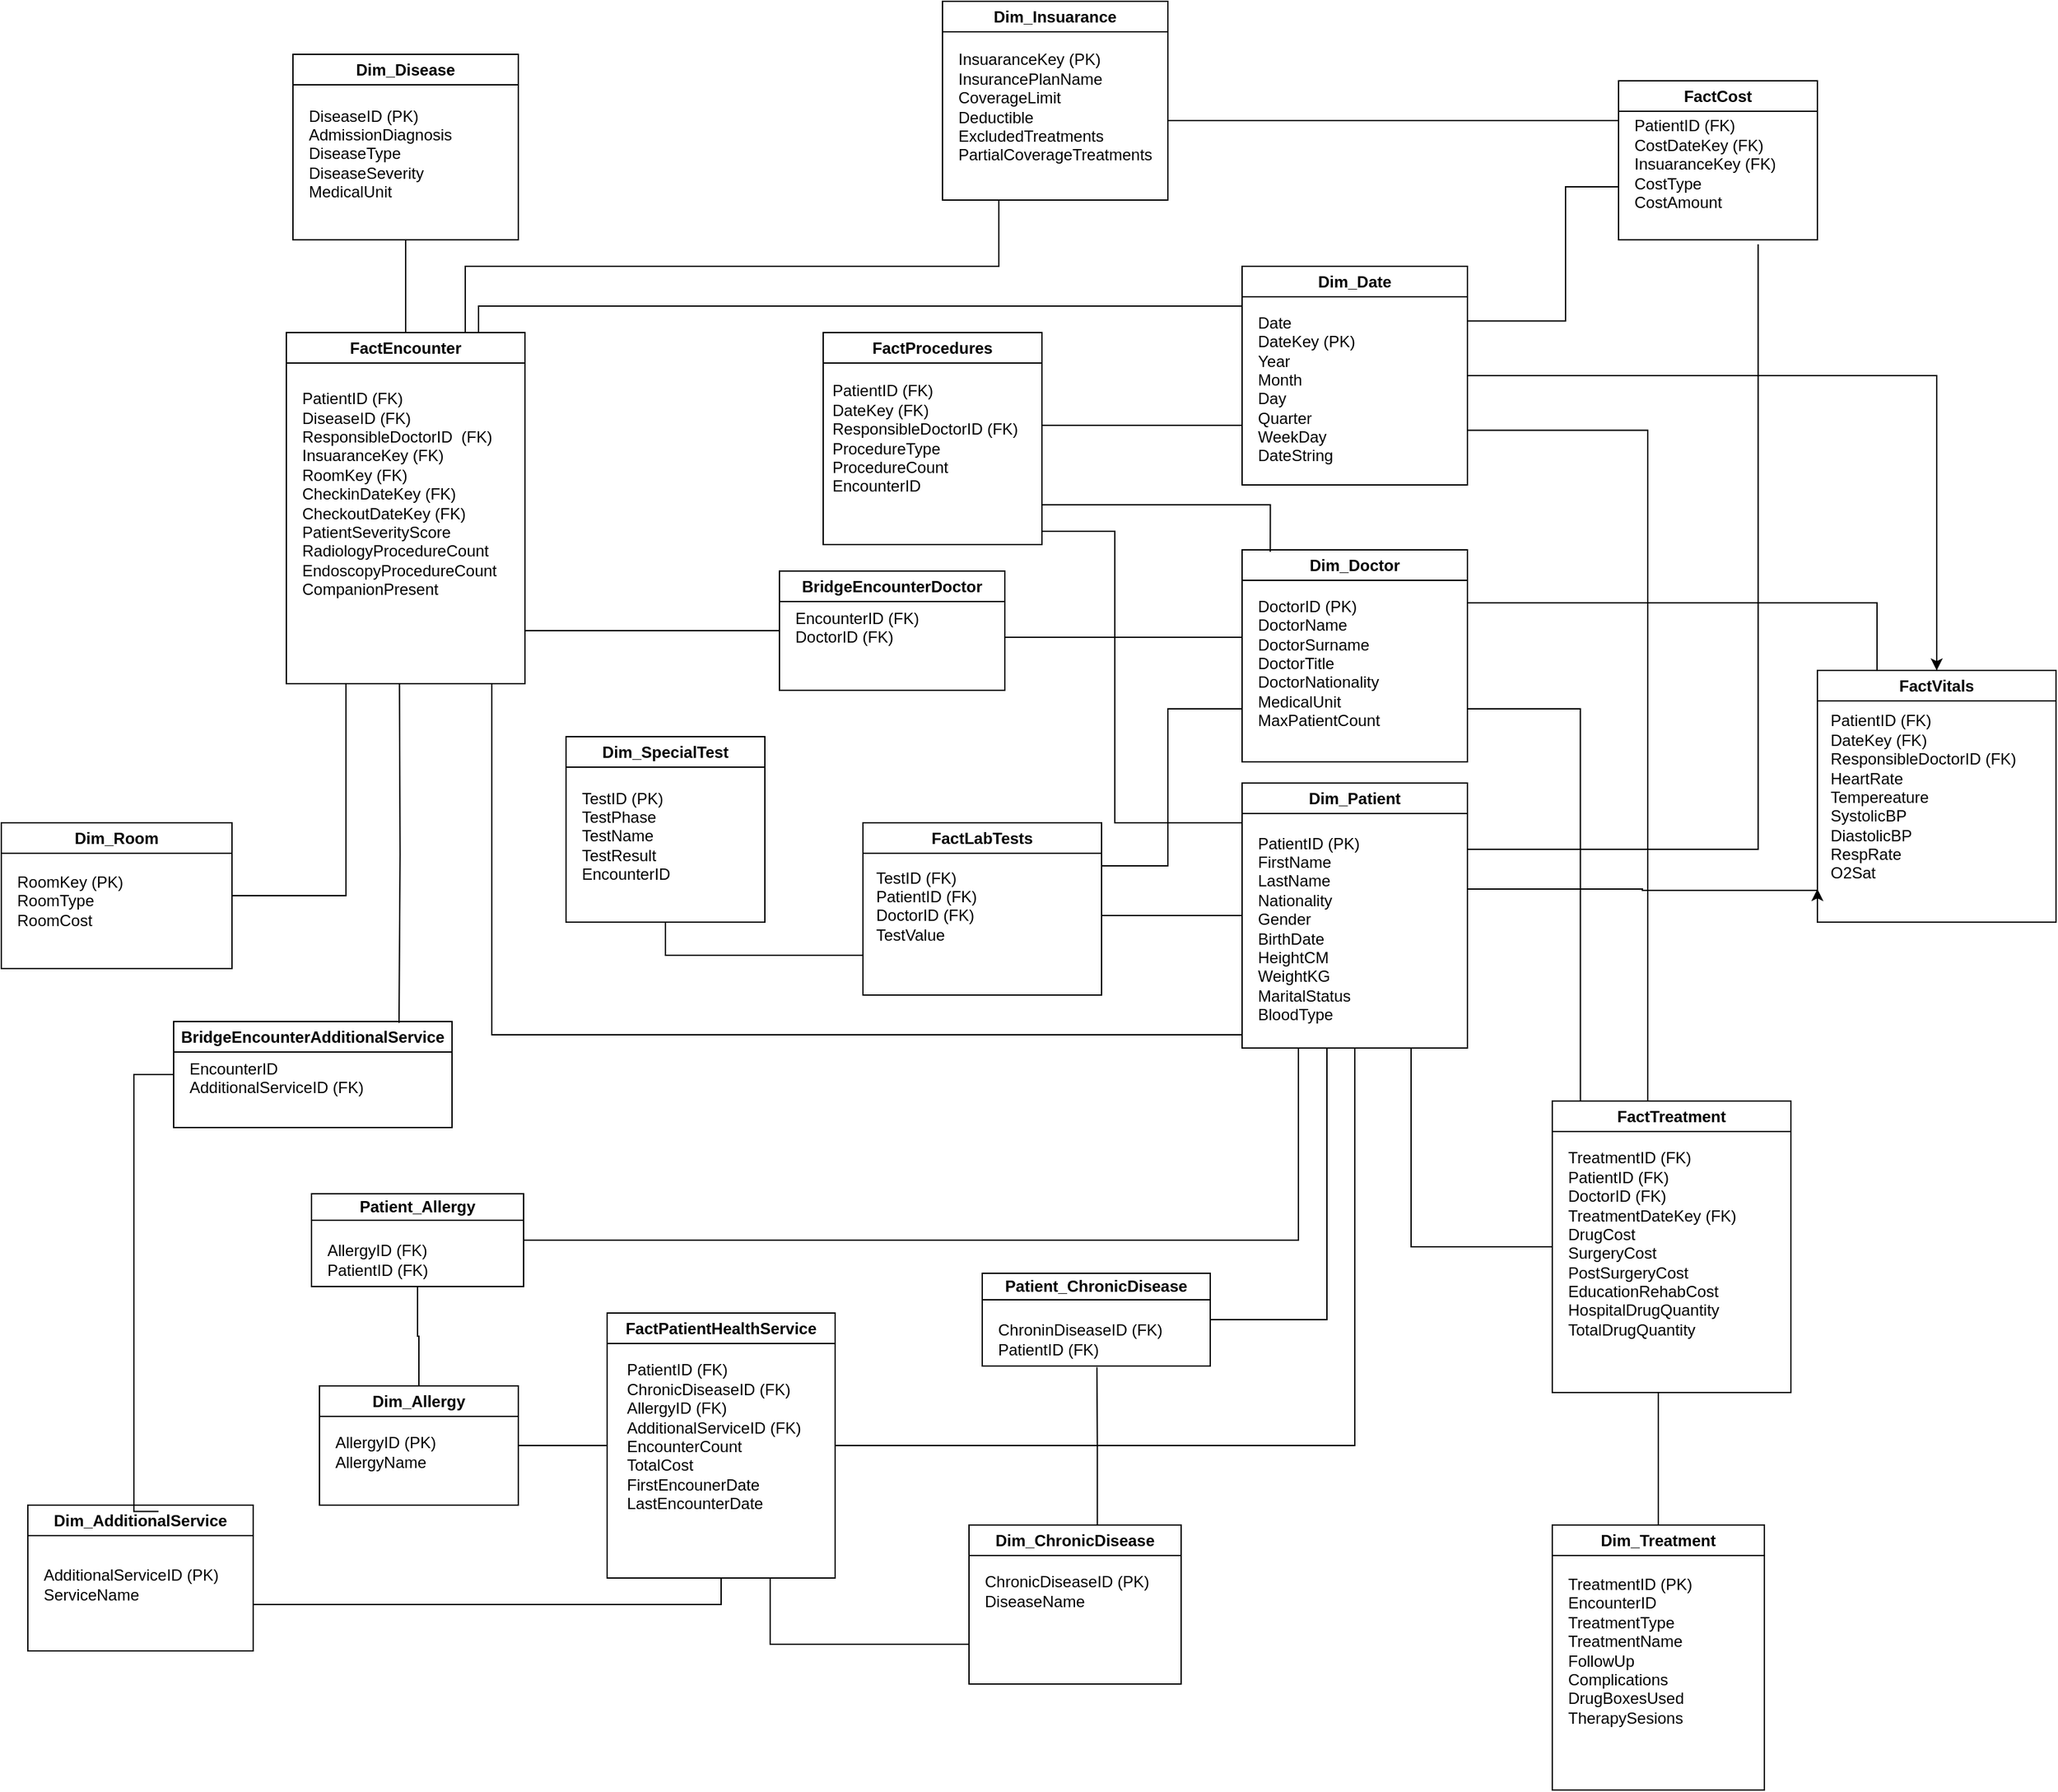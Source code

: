<mxfile version="27.0.9" pages="2">
  <diagram name="Page-1" id="d-Fy5VYI6nAqWu-rRbI4">
    <mxGraphModel dx="3473" dy="3256" grid="1" gridSize="10" guides="1" tooltips="1" connect="1" arrows="1" fold="1" page="1" pageScale="1" pageWidth="1654" pageHeight="1169" background="none" math="0" shadow="0">
      <root>
        <mxCell id="0" />
        <mxCell id="1" parent="0" />
        <mxCell id="nhgS1yVHj3Q0p6-x_jCk-15" style="edgeStyle=orthogonalEdgeStyle;rounded=0;orthogonalLoop=1;jettySize=auto;html=1;entryX=1;entryY=1;entryDx=0;entryDy=0;endArrow=none;startFill=0;" edge="1" parent="1" source="6-X52zB38nzWTQPGJMoO-1" target="6-X52zB38nzWTQPGJMoO-33">
          <mxGeometry relative="1" as="geometry">
            <Array as="points">
              <mxPoint x="410" y="760" />
              <mxPoint x="410" y="495" />
            </Array>
          </mxGeometry>
        </mxCell>
        <mxCell id="nhgS1yVHj3Q0p6-x_jCk-25" style="edgeStyle=orthogonalEdgeStyle;rounded=0;orthogonalLoop=1;jettySize=auto;html=1;exitX=0.75;exitY=1;exitDx=0;exitDy=0;entryX=0;entryY=0.5;entryDx=0;entryDy=0;endArrow=none;startFill=0;" edge="1" parent="1" source="6-X52zB38nzWTQPGJMoO-1" target="6-X52zB38nzWTQPGJMoO-35">
          <mxGeometry relative="1" as="geometry" />
        </mxCell>
        <mxCell id="nhgS1yVHj3Q0p6-x_jCk-47" style="edgeStyle=orthogonalEdgeStyle;rounded=0;orthogonalLoop=1;jettySize=auto;html=1;" edge="1" parent="1" source="6-X52zB38nzWTQPGJMoO-1">
          <mxGeometry relative="1" as="geometry">
            <mxPoint x="1410" y="650" as="targetPoint" />
            <Array as="points">
              <mxPoint x="1278" y="650" />
              <mxPoint x="1410" y="651" />
            </Array>
          </mxGeometry>
        </mxCell>
        <mxCell id="6-X52zB38nzWTQPGJMoO-1" value="Dim_Patient" style="swimlane;whiteSpace=wrap;html=1;" parent="1" vertex="1">
          <mxGeometry x="976" y="570" width="170" height="200" as="geometry" />
        </mxCell>
        <mxCell id="6-X52zB38nzWTQPGJMoO-14" value="PatientID (PK)&lt;div&gt;FirstName&lt;/div&gt;&lt;div&gt;LastName&lt;/div&gt;&lt;div&gt;Nationality&lt;/div&gt;&lt;div&gt;Gender&lt;/div&gt;&lt;div&gt;BirthDate&lt;/div&gt;&lt;div&gt;HeightCM&lt;/div&gt;&lt;div&gt;WeightKG&lt;/div&gt;&lt;div&gt;MaritalStatus&lt;/div&gt;&lt;div&gt;BloodType&lt;/div&gt;" style="text;html=1;align=left;verticalAlign=middle;resizable=0;points=[];autosize=1;strokeColor=none;fillColor=none;" parent="6-X52zB38nzWTQPGJMoO-1" vertex="1">
          <mxGeometry x="10" y="30" width="100" height="160" as="geometry" />
        </mxCell>
        <mxCell id="nhgS1yVHj3Q0p6-x_jCk-50" style="edgeStyle=orthogonalEdgeStyle;rounded=0;orthogonalLoop=1;jettySize=auto;html=1;entryX=0;entryY=0.25;entryDx=0;entryDy=0;strokeColor=default;endArrow=none;startFill=0;" edge="1" parent="1" source="6-X52zB38nzWTQPGJMoO-4" target="IBzEsSjKTtF9AVMrDkSO-4">
          <mxGeometry relative="1" as="geometry">
            <Array as="points">
              <mxPoint x="1000" y="70" />
              <mxPoint x="1000" y="70" />
            </Array>
          </mxGeometry>
        </mxCell>
        <mxCell id="6-X52zB38nzWTQPGJMoO-4" value="Dim_Insuarance" style="swimlane;whiteSpace=wrap;html=1;" parent="1" vertex="1">
          <mxGeometry x="750" y="-20" width="170" height="150" as="geometry" />
        </mxCell>
        <mxCell id="6-X52zB38nzWTQPGJMoO-19" value="InsuaranceKey (PK)&lt;div&gt;InsurancePlanName&lt;/div&gt;&lt;div&gt;CoverageLimit&lt;/div&gt;&lt;div&gt;Deductible&lt;/div&gt;&lt;div&gt;ExcludedTreatments&lt;/div&gt;&lt;div&gt;PartialCoverageTreatments&lt;/div&gt;" style="text;html=1;align=left;verticalAlign=middle;resizable=0;points=[];autosize=1;strokeColor=none;fillColor=none;" parent="6-X52zB38nzWTQPGJMoO-4" vertex="1">
          <mxGeometry x="10" y="30" width="170" height="100" as="geometry" />
        </mxCell>
        <mxCell id="nhgS1yVHj3Q0p6-x_jCk-21" style="edgeStyle=orthogonalEdgeStyle;rounded=0;orthogonalLoop=1;jettySize=auto;html=1;entryX=0.5;entryY=0;entryDx=0;entryDy=0;endArrow=none;startFill=0;" edge="1" parent="1" source="6-X52zB38nzWTQPGJMoO-5" target="6-X52zB38nzWTQPGJMoO-33">
          <mxGeometry relative="1" as="geometry" />
        </mxCell>
        <mxCell id="6-X52zB38nzWTQPGJMoO-5" value="Dim_Disease" style="swimlane;whiteSpace=wrap;html=1;" parent="1" vertex="1">
          <mxGeometry x="260" y="20" width="170" height="140" as="geometry" />
        </mxCell>
        <mxCell id="6-X52zB38nzWTQPGJMoO-17" value="DiseaseID (PK)&lt;div&gt;AdmissionDiagnosis&lt;/div&gt;&lt;div&gt;DiseaseType&lt;/div&gt;&lt;div&gt;DiseaseSeverity&lt;/div&gt;&lt;div&gt;MedicalUnit&lt;/div&gt;" style="text;html=1;align=left;verticalAlign=middle;resizable=0;points=[];autosize=1;strokeColor=none;fillColor=none;" parent="6-X52zB38nzWTQPGJMoO-5" vertex="1">
          <mxGeometry x="10" y="30" width="130" height="90" as="geometry" />
        </mxCell>
        <mxCell id="nhgS1yVHj3Q0p6-x_jCk-10" style="edgeStyle=orthogonalEdgeStyle;rounded=0;orthogonalLoop=1;jettySize=auto;html=1;entryX=0;entryY=0.5;entryDx=0;entryDy=0;endArrow=none;startFill=0;" edge="1" parent="1" source="6-X52zB38nzWTQPGJMoO-8" target="ENQCsiq-w5Glvx722iop-1">
          <mxGeometry relative="1" as="geometry" />
        </mxCell>
        <mxCell id="6-X52zB38nzWTQPGJMoO-8" value="Dim_Allergy" style="swimlane;whiteSpace=wrap;html=1;" parent="1" vertex="1">
          <mxGeometry x="280" y="1025" width="150" height="90" as="geometry" />
        </mxCell>
        <mxCell id="6-X52zB38nzWTQPGJMoO-15" value="AllergyID (PK)&lt;div&gt;AllergyName&lt;/div&gt;" style="text;html=1;align=left;verticalAlign=middle;resizable=0;points=[];autosize=1;strokeColor=none;fillColor=none;" parent="6-X52zB38nzWTQPGJMoO-8" vertex="1">
          <mxGeometry x="10" y="30" width="100" height="40" as="geometry" />
        </mxCell>
        <mxCell id="nhgS1yVHj3Q0p6-x_jCk-37" style="edgeStyle=orthogonalEdgeStyle;rounded=0;orthogonalLoop=1;jettySize=auto;html=1;entryX=0;entryY=0.5;entryDx=0;entryDy=0;endArrow=none;startFill=0;" edge="1" parent="1" source="6-X52zB38nzWTQPGJMoO-9" target="6-X52zB38nzWTQPGJMoO-38">
          <mxGeometry relative="1" as="geometry">
            <Array as="points">
              <mxPoint x="541" y="700" />
              <mxPoint x="690" y="700" />
            </Array>
          </mxGeometry>
        </mxCell>
        <mxCell id="6-X52zB38nzWTQPGJMoO-9" value="Dim_SpecialTest" style="swimlane;whiteSpace=wrap;html=1;" parent="1" vertex="1">
          <mxGeometry x="466" y="535" width="150" height="140" as="geometry" />
        </mxCell>
        <mxCell id="6-X52zB38nzWTQPGJMoO-23" value="&lt;span style=&quot;background-color: transparent; color: light-dark(rgb(0, 0, 0), rgb(255, 255, 255));&quot;&gt;TestID (PK)&lt;/span&gt;&lt;div&gt;TestPhase&lt;/div&gt;&lt;div&gt;TestName&lt;/div&gt;&lt;div&gt;TestResult&lt;/div&gt;&lt;div&gt;EncounterID&lt;/div&gt;" style="text;html=1;align=left;verticalAlign=middle;resizable=0;points=[];autosize=1;strokeColor=none;fillColor=none;" parent="6-X52zB38nzWTQPGJMoO-9" vertex="1">
          <mxGeometry x="10" y="30" width="90" height="90" as="geometry" />
        </mxCell>
        <mxCell id="nhgS1yVHj3Q0p6-x_jCk-29" style="edgeStyle=orthogonalEdgeStyle;rounded=0;orthogonalLoop=1;jettySize=auto;html=1;endArrow=none;startFill=0;" edge="1" parent="1" source="6-X52zB38nzWTQPGJMoO-10">
          <mxGeometry relative="1" as="geometry">
            <mxPoint x="1290" y="1030" as="targetPoint" />
          </mxGeometry>
        </mxCell>
        <mxCell id="6-X52zB38nzWTQPGJMoO-10" value="Dim_Treatment" style="swimlane;whiteSpace=wrap;html=1;" parent="1" vertex="1">
          <mxGeometry x="1210" y="1130" width="160" height="200" as="geometry" />
        </mxCell>
        <mxCell id="6-X52zB38nzWTQPGJMoO-21" value="TreatmentID (PK)&lt;div&gt;EncounterID&lt;/div&gt;&lt;div&gt;TreatmentType&lt;/div&gt;&lt;div&gt;TreatmentName&lt;/div&gt;&lt;div&gt;FollowUp&lt;/div&gt;&lt;div&gt;Complications&lt;/div&gt;&lt;div&gt;DrugBoxesUsed&lt;/div&gt;&lt;div&gt;TherapySesions&lt;/div&gt;" style="text;html=1;align=left;verticalAlign=middle;resizable=0;points=[];autosize=1;strokeColor=none;fillColor=none;" parent="6-X52zB38nzWTQPGJMoO-10" vertex="1">
          <mxGeometry x="10" y="30" width="120" height="130" as="geometry" />
        </mxCell>
        <mxCell id="nhgS1yVHj3Q0p6-x_jCk-44" style="edgeStyle=orthogonalEdgeStyle;rounded=0;orthogonalLoop=1;jettySize=auto;html=1;exitX=1;exitY=0.25;exitDx=0;exitDy=0;endArrow=none;startFill=0;" edge="1" parent="1" source="6-X52zB38nzWTQPGJMoO-24">
          <mxGeometry relative="1" as="geometry">
            <mxPoint x="1260" y="120" as="targetPoint" />
            <Array as="points">
              <mxPoint x="1220" y="221" />
              <mxPoint x="1220" y="120" />
            </Array>
          </mxGeometry>
        </mxCell>
        <mxCell id="nhgS1yVHj3Q0p6-x_jCk-49" style="edgeStyle=orthogonalEdgeStyle;rounded=0;orthogonalLoop=1;jettySize=auto;html=1;entryX=0.5;entryY=0;entryDx=0;entryDy=0;" edge="1" parent="1" source="6-X52zB38nzWTQPGJMoO-24" target="IBzEsSjKTtF9AVMrDkSO-2">
          <mxGeometry relative="1" as="geometry" />
        </mxCell>
        <mxCell id="6-X52zB38nzWTQPGJMoO-24" value="Dim_Date" style="swimlane;whiteSpace=wrap;html=1;" parent="1" vertex="1">
          <mxGeometry x="976" y="180" width="170" height="165" as="geometry" />
        </mxCell>
        <mxCell id="6-X52zB38nzWTQPGJMoO-25" value="Date&lt;div&gt;DateKey (PK)&lt;/div&gt;&lt;div&gt;Year&lt;/div&gt;&lt;div&gt;Month&lt;/div&gt;&lt;div&gt;Day&lt;/div&gt;&lt;div&gt;Quarter&lt;/div&gt;&lt;div&gt;WeekDay&lt;/div&gt;&lt;div&gt;DateString&lt;/div&gt;&lt;div&gt;&lt;br&gt;&lt;/div&gt;" style="text;html=1;align=left;verticalAlign=middle;resizable=0;points=[];autosize=1;strokeColor=none;fillColor=none;" parent="6-X52zB38nzWTQPGJMoO-24" vertex="1">
          <mxGeometry x="10" y="30" width="100" height="140" as="geometry" />
        </mxCell>
        <mxCell id="nhgS1yVHj3Q0p6-x_jCk-28" style="edgeStyle=orthogonalEdgeStyle;rounded=0;orthogonalLoop=1;jettySize=auto;html=1;entryX=0;entryY=0.5;entryDx=0;entryDy=0;endArrow=none;startFill=0;" edge="1" parent="1" source="6-X52zB38nzWTQPGJMoO-33" target="6-X52zB38nzWTQPGJMoO-24">
          <mxGeometry relative="1" as="geometry">
            <Array as="points">
              <mxPoint x="400" y="210" />
              <mxPoint x="976" y="210" />
            </Array>
          </mxGeometry>
        </mxCell>
        <mxCell id="nhgS1yVHj3Q0p6-x_jCk-45" style="edgeStyle=orthogonalEdgeStyle;rounded=0;orthogonalLoop=1;jettySize=auto;html=1;exitX=0.75;exitY=0;exitDx=0;exitDy=0;entryX=0.25;entryY=1;entryDx=0;entryDy=0;endArrow=none;startFill=0;" edge="1" parent="1" source="6-X52zB38nzWTQPGJMoO-33" target="6-X52zB38nzWTQPGJMoO-4">
          <mxGeometry relative="1" as="geometry" />
        </mxCell>
        <mxCell id="6-X52zB38nzWTQPGJMoO-33" value="FactEncounter" style="swimlane;whiteSpace=wrap;html=1;" parent="1" vertex="1">
          <mxGeometry x="255" y="230" width="180" height="265" as="geometry" />
        </mxCell>
        <mxCell id="6-X52zB38nzWTQPGJMoO-34" value="PatientID (FK)&lt;div&gt;DiseaseID (FK)&lt;/div&gt;&lt;div&gt;ResponsibleDoctorID&amp;nbsp; (FK)&lt;/div&gt;&lt;div&gt;InsuaranceKey (FK)&lt;/div&gt;&lt;div&gt;RoomKey (FK)&lt;/div&gt;&lt;div&gt;CheckinDateKey (FK)&lt;/div&gt;&lt;div&gt;CheckoutDateKey (FK)&lt;/div&gt;&lt;div&gt;PatientSeverityScore&lt;/div&gt;&lt;div&gt;RadiologyProcedureCount&lt;/div&gt;&lt;div&gt;EndoscopyProcedureCount&lt;/div&gt;&lt;div&gt;CompanionPresent&lt;/div&gt;&lt;div&gt;&lt;br&gt;&lt;/div&gt;" style="text;html=1;align=left;verticalAlign=middle;resizable=0;points=[];autosize=1;strokeColor=none;fillColor=none;" parent="6-X52zB38nzWTQPGJMoO-33" vertex="1">
          <mxGeometry x="10" y="34" width="170" height="190" as="geometry" />
        </mxCell>
        <mxCell id="6-X52zB38nzWTQPGJMoO-35" value="FactTreatment" style="swimlane;whiteSpace=wrap;html=1;" parent="1" vertex="1">
          <mxGeometry x="1210" y="810" width="180" height="220" as="geometry" />
        </mxCell>
        <mxCell id="6-X52zB38nzWTQPGJMoO-37" value="TreatmentID (FK&lt;span style=&quot;background-color: transparent; color: light-dark(rgb(0, 0, 0), rgb(255, 255, 255));&quot;&gt;)&lt;/span&gt;&lt;div&gt;&lt;span style=&quot;background-color: transparent; color: light-dark(rgb(0, 0, 0), rgb(255, 255, 255));&quot;&gt;PatientID (FK)&lt;/span&gt;&lt;/div&gt;&lt;div&gt;&lt;span style=&quot;background-color: transparent; color: light-dark(rgb(0, 0, 0), rgb(255, 255, 255));&quot;&gt;DoctorID (FK)&lt;/span&gt;&lt;/div&gt;&lt;div&gt;&lt;span style=&quot;background-color: transparent; color: light-dark(rgb(0, 0, 0), rgb(255, 255, 255));&quot;&gt;TreatmentDateKey (FK)&lt;/span&gt;&lt;/div&gt;&lt;div&gt;&lt;span style=&quot;background-color: transparent; color: light-dark(rgb(0, 0, 0), rgb(255, 255, 255));&quot;&gt;DrugCost&lt;/span&gt;&lt;/div&gt;&lt;div&gt;&lt;span style=&quot;background-color: transparent; color: light-dark(rgb(0, 0, 0), rgb(255, 255, 255));&quot;&gt;SurgeryCost&lt;/span&gt;&lt;/div&gt;&lt;div&gt;&lt;span style=&quot;background-color: transparent; color: light-dark(rgb(0, 0, 0), rgb(255, 255, 255));&quot;&gt;PostSurgeryCost&lt;/span&gt;&lt;/div&gt;&lt;div&gt;&lt;span style=&quot;background-color: transparent; color: light-dark(rgb(0, 0, 0), rgb(255, 255, 255));&quot;&gt;EducationRehabCost&lt;/span&gt;&lt;/div&gt;&lt;div&gt;&lt;span style=&quot;background-color: transparent; color: light-dark(rgb(0, 0, 0), rgb(255, 255, 255));&quot;&gt;HospitalDrugQuantity&lt;/span&gt;&lt;/div&gt;&lt;div&gt;&lt;span style=&quot;background-color: transparent; color: light-dark(rgb(0, 0, 0), rgb(255, 255, 255));&quot;&gt;TotalDrugQuantity&lt;/span&gt;&lt;/div&gt;&lt;div&gt;&lt;br&gt;&lt;/div&gt;" style="text;html=1;align=left;verticalAlign=middle;resizable=0;points=[];autosize=1;strokeColor=none;fillColor=none;" parent="6-X52zB38nzWTQPGJMoO-35" vertex="1">
          <mxGeometry x="10" y="30" width="150" height="170" as="geometry" />
        </mxCell>
        <mxCell id="nhgS1yVHj3Q0p6-x_jCk-35" style="edgeStyle=orthogonalEdgeStyle;rounded=0;orthogonalLoop=1;jettySize=auto;html=1;exitX=1;exitY=0.25;exitDx=0;exitDy=0;entryX=0;entryY=0.75;entryDx=0;entryDy=0;endArrow=none;startFill=0;" edge="1" parent="1" source="6-X52zB38nzWTQPGJMoO-38" target="tUBDpHrwe1TdRlJ28yZM-16">
          <mxGeometry relative="1" as="geometry">
            <Array as="points">
              <mxPoint x="920" y="633" />
              <mxPoint x="920" y="514" />
            </Array>
          </mxGeometry>
        </mxCell>
        <mxCell id="nhgS1yVHj3Q0p6-x_jCk-36" style="edgeStyle=orthogonalEdgeStyle;rounded=0;orthogonalLoop=1;jettySize=auto;html=1;entryX=0;entryY=0.5;entryDx=0;entryDy=0;endArrow=none;startFill=0;" edge="1" parent="1" source="6-X52zB38nzWTQPGJMoO-38" target="6-X52zB38nzWTQPGJMoO-1">
          <mxGeometry relative="1" as="geometry">
            <mxPoint x="970" y="605" as="targetPoint" />
            <Array as="points">
              <mxPoint x="900" y="670" />
              <mxPoint x="900" y="670" />
            </Array>
          </mxGeometry>
        </mxCell>
        <mxCell id="6-X52zB38nzWTQPGJMoO-38" value="FactLabTests" style="swimlane;whiteSpace=wrap;html=1;" parent="1" vertex="1">
          <mxGeometry x="690" y="600" width="180" height="130" as="geometry" />
        </mxCell>
        <mxCell id="IBzEsSjKTtF9AVMrDkSO-1" value="TestID (FK)&lt;div&gt;PatientID (FK)&lt;/div&gt;&lt;div&gt;DoctorID (FK)&lt;/div&gt;&lt;div&gt;TestValue&amp;nbsp;&lt;/div&gt;&lt;div&gt;&lt;br&gt;&lt;/div&gt;" style="text;html=1;align=left;verticalAlign=middle;resizable=0;points=[];autosize=1;strokeColor=none;fillColor=none;" parent="6-X52zB38nzWTQPGJMoO-38" vertex="1">
          <mxGeometry x="8" y="25" width="100" height="90" as="geometry" />
        </mxCell>
        <mxCell id="IBzEsSjKTtF9AVMrDkSO-2" value="FactVitals" style="swimlane;whiteSpace=wrap;html=1;" parent="1" vertex="1">
          <mxGeometry x="1410" y="485" width="180" height="190" as="geometry" />
        </mxCell>
        <mxCell id="IBzEsSjKTtF9AVMrDkSO-3" value="PatientID (FK)&lt;div&gt;DateKey (FK)&lt;/div&gt;&lt;div&gt;ResponsibleDoctorID (FK)&lt;/div&gt;&lt;div&gt;HeartRate&lt;/div&gt;&lt;div&gt;Tempereature&lt;/div&gt;&lt;div&gt;SystolicBP&lt;/div&gt;&lt;div&gt;DiastolicBP&lt;/div&gt;&lt;div&gt;RespRate&lt;/div&gt;&lt;div&gt;O2Sat&lt;/div&gt;&lt;div&gt;&lt;br&gt;&lt;/div&gt;&lt;div&gt;&lt;br&gt;&lt;/div&gt;" style="text;html=1;align=left;verticalAlign=middle;resizable=0;points=[];autosize=1;strokeColor=none;fillColor=none;" parent="IBzEsSjKTtF9AVMrDkSO-2" vertex="1">
          <mxGeometry x="8" y="25" width="160" height="170" as="geometry" />
        </mxCell>
        <mxCell id="IBzEsSjKTtF9AVMrDkSO-4" value="FactCost" style="swimlane;whiteSpace=wrap;html=1;" parent="1" vertex="1">
          <mxGeometry x="1260" y="40" width="150" height="120" as="geometry">
            <mxRectangle x="400" y="300" width="90" height="30" as="alternateBounds" />
          </mxGeometry>
        </mxCell>
        <mxCell id="IBzEsSjKTtF9AVMrDkSO-5" value="PatientID (FK)&lt;div&gt;CostDateKey (FK)&lt;/div&gt;&lt;div&gt;InsuaranceKey (FK)&lt;/div&gt;&lt;div&gt;CostType&lt;/div&gt;&lt;div&gt;CostAmount&lt;/div&gt;&lt;div&gt;&lt;br&gt;&lt;/div&gt;" style="text;html=1;align=left;verticalAlign=middle;resizable=0;points=[];autosize=1;strokeColor=none;fillColor=none;" parent="IBzEsSjKTtF9AVMrDkSO-4" vertex="1">
          <mxGeometry x="10" y="20" width="130" height="100" as="geometry" />
        </mxCell>
        <mxCell id="nhgS1yVHj3Q0p6-x_jCk-42" style="edgeStyle=orthogonalEdgeStyle;rounded=0;orthogonalLoop=1;jettySize=auto;html=1;entryX=0;entryY=0.25;entryDx=0;entryDy=0;endArrow=none;startFill=0;" edge="1" parent="1" source="IBzEsSjKTtF9AVMrDkSO-6" target="6-X52zB38nzWTQPGJMoO-1">
          <mxGeometry relative="1" as="geometry">
            <Array as="points">
              <mxPoint x="880" y="380" />
              <mxPoint x="880" y="600" />
              <mxPoint x="976" y="600" />
            </Array>
          </mxGeometry>
        </mxCell>
        <mxCell id="IBzEsSjKTtF9AVMrDkSO-6" value="FactProcedures" style="swimlane;whiteSpace=wrap;html=1;" parent="1" vertex="1">
          <mxGeometry x="660" y="230" width="165" height="160" as="geometry" />
        </mxCell>
        <mxCell id="IBzEsSjKTtF9AVMrDkSO-7" value="PatientID (FK)&lt;div&gt;DateKey (FK)&lt;/div&gt;&lt;div&gt;ResponsibleDoctorID (FK)&lt;br&gt;&lt;div&gt;ProcedureType&lt;/div&gt;&lt;div&gt;ProcedureCount&lt;/div&gt;&lt;div&gt;EncounterID&amp;nbsp;&lt;/div&gt;&lt;/div&gt;" style="text;html=1;align=left;verticalAlign=middle;resizable=0;points=[];autosize=1;strokeColor=none;fillColor=none;" parent="IBzEsSjKTtF9AVMrDkSO-6" vertex="1">
          <mxGeometry x="5" y="30" width="160" height="100" as="geometry" />
        </mxCell>
        <mxCell id="nhgS1yVHj3Q0p6-x_jCk-6" style="edgeStyle=orthogonalEdgeStyle;rounded=0;orthogonalLoop=1;jettySize=auto;html=1;entryX=0.5;entryY=1;entryDx=0;entryDy=0;endArrow=none;startFill=0;" edge="1" parent="1" source="ENQCsiq-w5Glvx722iop-1" target="6-X52zB38nzWTQPGJMoO-1">
          <mxGeometry relative="1" as="geometry">
            <mxPoint x="584" y="750" as="targetPoint" />
          </mxGeometry>
        </mxCell>
        <mxCell id="nhgS1yVHj3Q0p6-x_jCk-53" style="edgeStyle=orthogonalEdgeStyle;rounded=0;orthogonalLoop=1;jettySize=auto;html=1;entryX=0;entryY=0.5;entryDx=0;entryDy=0;endArrow=none;startFill=0;" edge="1" parent="1" source="ENQCsiq-w5Glvx722iop-1" target="6-X52zB38nzWTQPGJMoO-7">
          <mxGeometry relative="1" as="geometry">
            <Array as="points">
              <mxPoint x="620" y="1220" />
              <mxPoint x="770" y="1220" />
            </Array>
          </mxGeometry>
        </mxCell>
        <mxCell id="ENQCsiq-w5Glvx722iop-1" value="FactPatientHealthService" style="swimlane;whiteSpace=wrap;html=1;" parent="1" vertex="1">
          <mxGeometry x="497" y="970" width="172" height="200" as="geometry" />
        </mxCell>
        <mxCell id="ENQCsiq-w5Glvx722iop-3" value="PatientID (FK)&lt;div&gt;ChronicDiseaseID (FK)&lt;/div&gt;&lt;div&gt;AllergyID (FK)&lt;/div&gt;&lt;div&gt;AdditionalServiceID (FK)&lt;/div&gt;&lt;div&gt;EncounterCount&lt;/div&gt;&lt;div&gt;TotalCost&lt;/div&gt;&lt;div&gt;FirstEncounerDate&lt;/div&gt;&lt;div&gt;LastEncounterDate&lt;/div&gt;&lt;div&gt;&lt;br&gt;&lt;/div&gt;&lt;div&gt;&lt;br&gt;&lt;/div&gt;&lt;div&gt;&lt;br&gt;&lt;/div&gt;" style="text;html=1;align=left;verticalAlign=middle;resizable=0;points=[];autosize=1;strokeColor=none;fillColor=none;" parent="ENQCsiq-w5Glvx722iop-1" vertex="1">
          <mxGeometry x="13" y="30" width="150" height="170" as="geometry" />
        </mxCell>
        <mxCell id="6-X52zB38nzWTQPGJMoO-7" value="Dim_ChronicDisease" style="swimlane;whiteSpace=wrap;html=1;" parent="1" vertex="1">
          <mxGeometry x="770" y="1130" width="160" height="120" as="geometry" />
        </mxCell>
        <mxCell id="6-X52zB38nzWTQPGJMoO-18" value="ChronicDiseaseID (PK)&lt;div&gt;DiseaseName&lt;/div&gt;" style="text;html=1;align=left;verticalAlign=middle;resizable=0;points=[];autosize=1;strokeColor=none;fillColor=none;" parent="6-X52zB38nzWTQPGJMoO-7" vertex="1">
          <mxGeometry x="10" y="30" width="150" height="40" as="geometry" />
        </mxCell>
        <mxCell id="nhgS1yVHj3Q0p6-x_jCk-20" style="edgeStyle=orthogonalEdgeStyle;rounded=0;orthogonalLoop=1;jettySize=auto;html=1;entryX=0.5;entryY=1;entryDx=0;entryDy=0;endArrow=none;startFill=0;" edge="1" parent="1" source="6-X52zB38nzWTQPGJMoO-11" target="ENQCsiq-w5Glvx722iop-1">
          <mxGeometry relative="1" as="geometry">
            <Array as="points">
              <mxPoint x="135" y="1190" />
              <mxPoint x="583" y="1190" />
            </Array>
          </mxGeometry>
        </mxCell>
        <mxCell id="6-X52zB38nzWTQPGJMoO-11" value="Dim_AdditionalService" style="swimlane;whiteSpace=wrap;html=1;" parent="1" vertex="1">
          <mxGeometry x="60" y="1115" width="170" height="110" as="geometry" />
        </mxCell>
        <mxCell id="6-X52zB38nzWTQPGJMoO-22" value="AdditionalServiceID (PK)&lt;div&gt;ServiceName&lt;/div&gt;" style="text;html=1;align=left;verticalAlign=middle;resizable=0;points=[];autosize=1;strokeColor=none;fillColor=none;" parent="6-X52zB38nzWTQPGJMoO-11" vertex="1">
          <mxGeometry x="10" y="40" width="160" height="40" as="geometry" />
        </mxCell>
        <mxCell id="HkVuZJ6Vm8G4gDLLHwP6-7" value="BridgeEncounterAdditionalService" style="swimlane;whiteSpace=wrap;html=1;" parent="1" vertex="1">
          <mxGeometry x="170" y="750" width="210" height="80" as="geometry" />
        </mxCell>
        <mxCell id="HkVuZJ6Vm8G4gDLLHwP6-8" value="EncounterID&lt;div&gt;AdditionalServiceID (FK)&lt;br&gt;&lt;div&gt;&lt;br&gt;&lt;/div&gt;&lt;/div&gt;" style="text;html=1;align=left;verticalAlign=middle;resizable=0;points=[];autosize=1;strokeColor=none;fillColor=none;" parent="HkVuZJ6Vm8G4gDLLHwP6-7" vertex="1">
          <mxGeometry x="10" y="20" width="150" height="60" as="geometry" />
        </mxCell>
        <mxCell id="tUBDpHrwe1TdRlJ28yZM-42" style="edgeStyle=orthogonalEdgeStyle;rounded=0;orthogonalLoop=1;jettySize=auto;html=1;endArrow=none;startFill=0;" parent="1" source="HkVuZJ6Vm8G4gDLLHwP6-3" edge="1">
          <mxGeometry relative="1" as="geometry">
            <mxPoint x="1020" y="770" as="targetPoint" />
            <Array as="points">
              <mxPoint x="1040" y="975" />
              <mxPoint x="1040" y="770" />
            </Array>
          </mxGeometry>
        </mxCell>
        <mxCell id="HkVuZJ6Vm8G4gDLLHwP6-3" value="Patient_ChronicDisease" style="swimlane;whiteSpace=wrap;html=1;startSize=20;" parent="1" vertex="1">
          <mxGeometry x="780" y="940" width="172" height="70" as="geometry" />
        </mxCell>
        <mxCell id="HkVuZJ6Vm8G4gDLLHwP6-4" value="ChroninDiseaseID (FK)&lt;div&gt;PatientID (FK)&lt;/div&gt;" style="text;html=1;align=left;verticalAlign=middle;resizable=0;points=[];autosize=1;strokeColor=none;fillColor=none;" parent="HkVuZJ6Vm8G4gDLLHwP6-3" vertex="1">
          <mxGeometry x="10" y="30" width="150" height="40" as="geometry" />
        </mxCell>
        <mxCell id="nhgS1yVHj3Q0p6-x_jCk-23" style="edgeStyle=orthogonalEdgeStyle;rounded=0;orthogonalLoop=1;jettySize=auto;html=1;entryX=0;entryY=0.25;entryDx=0;entryDy=0;endArrow=none;startFill=0;" edge="1" parent="1" source="HkVuZJ6Vm8G4gDLLHwP6-1" target="tUBDpHrwe1TdRlJ28yZM-16">
          <mxGeometry relative="1" as="geometry">
            <Array as="points">
              <mxPoint x="976" y="460" />
            </Array>
          </mxGeometry>
        </mxCell>
        <mxCell id="HkVuZJ6Vm8G4gDLLHwP6-1" value="BridgeEncounterDoctor" style="swimlane;whiteSpace=wrap;html=1;" parent="1" vertex="1">
          <mxGeometry x="627" y="410" width="170" height="90" as="geometry" />
        </mxCell>
        <mxCell id="HkVuZJ6Vm8G4gDLLHwP6-2" value="&lt;div&gt;EncounterID (FK)&lt;/div&gt;D&lt;span style=&quot;background-color: transparent; color: light-dark(rgb(0, 0, 0), rgb(255, 255, 255));&quot;&gt;octorID (FK)&lt;/span&gt;&lt;div&gt;&lt;div&gt;&lt;br&gt;&lt;/div&gt;&lt;/div&gt;" style="text;html=1;align=left;verticalAlign=middle;resizable=0;points=[];autosize=1;strokeColor=none;fillColor=none;" parent="HkVuZJ6Vm8G4gDLLHwP6-1" vertex="1">
          <mxGeometry x="10" y="20" width="120" height="60" as="geometry" />
        </mxCell>
        <mxCell id="nhgS1yVHj3Q0p6-x_jCk-48" style="edgeStyle=orthogonalEdgeStyle;rounded=0;orthogonalLoop=1;jettySize=auto;html=1;exitX=1;exitY=0.25;exitDx=0;exitDy=0;entryX=0.25;entryY=0;entryDx=0;entryDy=0;endArrow=none;startFill=0;" edge="1" parent="1" source="tUBDpHrwe1TdRlJ28yZM-16" target="IBzEsSjKTtF9AVMrDkSO-2">
          <mxGeometry relative="1" as="geometry" />
        </mxCell>
        <mxCell id="tUBDpHrwe1TdRlJ28yZM-16" value="Dim_Doctor" style="swimlane;whiteSpace=wrap;html=1;" parent="1" vertex="1">
          <mxGeometry x="976" y="394" width="170" height="160" as="geometry" />
        </mxCell>
        <mxCell id="tUBDpHrwe1TdRlJ28yZM-17" value="DoctorID (PK)&lt;div&gt;DoctorName&lt;/div&gt;&lt;div&gt;DoctorSurname&lt;/div&gt;&lt;div&gt;DoctorTitle&lt;/div&gt;&lt;div&gt;DoctorNationality&lt;/div&gt;&lt;div&gt;MedicalUnit&lt;/div&gt;&lt;div&gt;MaxPatientCount&lt;br&gt;&lt;div&gt;&lt;br&gt;&lt;div&gt;&lt;br&gt;&lt;/div&gt;&lt;/div&gt;&lt;/div&gt;" style="text;html=1;align=left;verticalAlign=middle;resizable=0;points=[];autosize=1;strokeColor=none;fillColor=none;" parent="tUBDpHrwe1TdRlJ28yZM-16" vertex="1">
          <mxGeometry x="10" y="30" width="120" height="140" as="geometry" />
        </mxCell>
        <mxCell id="nhgS1yVHj3Q0p6-x_jCk-8" style="edgeStyle=orthogonalEdgeStyle;rounded=0;orthogonalLoop=1;jettySize=auto;html=1;entryX=0.25;entryY=1;entryDx=0;entryDy=0;endArrow=none;startFill=0;" edge="1" parent="1" source="tUBDpHrwe1TdRlJ28yZM-25" target="6-X52zB38nzWTQPGJMoO-1">
          <mxGeometry relative="1" as="geometry">
            <Array as="points">
              <mxPoint x="1018" y="915" />
            </Array>
          </mxGeometry>
        </mxCell>
        <mxCell id="nhgS1yVHj3Q0p6-x_jCk-9" style="edgeStyle=orthogonalEdgeStyle;rounded=0;orthogonalLoop=1;jettySize=auto;html=1;entryX=0.5;entryY=0;entryDx=0;entryDy=0;endArrow=none;startFill=0;" edge="1" parent="1" source="tUBDpHrwe1TdRlJ28yZM-25" target="6-X52zB38nzWTQPGJMoO-8">
          <mxGeometry relative="1" as="geometry" />
        </mxCell>
        <mxCell id="tUBDpHrwe1TdRlJ28yZM-25" value="Patient_Allergy" style="swimlane;whiteSpace=wrap;html=1;startSize=20;" parent="1" vertex="1">
          <mxGeometry x="274" y="880" width="160" height="70" as="geometry" />
        </mxCell>
        <mxCell id="tUBDpHrwe1TdRlJ28yZM-26" value="AllergyID (FK)&lt;div&gt;PatientID (FK)&lt;/div&gt;" style="text;html=1;align=left;verticalAlign=middle;resizable=0;points=[];autosize=1;strokeColor=none;fillColor=none;" parent="tUBDpHrwe1TdRlJ28yZM-25" vertex="1">
          <mxGeometry x="10" y="30" width="100" height="40" as="geometry" />
        </mxCell>
        <mxCell id="tUBDpHrwe1TdRlJ28yZM-43" style="edgeStyle=orthogonalEdgeStyle;rounded=0;orthogonalLoop=1;jettySize=auto;html=1;entryX=0.51;entryY=1.022;entryDx=0;entryDy=0;entryPerimeter=0;exitX=0.605;exitY=0.003;exitDx=0;exitDy=0;exitPerimeter=0;endArrow=none;startFill=0;" parent="1" source="6-X52zB38nzWTQPGJMoO-7" target="HkVuZJ6Vm8G4gDLLHwP6-4" edge="1">
          <mxGeometry relative="1" as="geometry">
            <Array as="points" />
          </mxGeometry>
        </mxCell>
        <mxCell id="nhgS1yVHj3Q0p6-x_jCk-17" style="edgeStyle=orthogonalEdgeStyle;rounded=0;orthogonalLoop=1;jettySize=auto;html=1;exitX=0.75;exitY=1;exitDx=0;exitDy=0;entryX=0.689;entryY=0.012;entryDx=0;entryDy=0;entryPerimeter=0;endArrow=none;startFill=0;" edge="1" parent="1">
          <mxGeometry relative="1" as="geometry">
            <mxPoint x="340.33" y="495" as="sourcePoint" />
            <mxPoint x="340.02" y="750.96" as="targetPoint" />
          </mxGeometry>
        </mxCell>
        <mxCell id="nhgS1yVHj3Q0p6-x_jCk-18" style="edgeStyle=orthogonalEdgeStyle;rounded=0;orthogonalLoop=1;jettySize=auto;html=1;entryX=0.58;entryY=0.043;entryDx=0;entryDy=0;entryPerimeter=0;endArrow=none;startFill=0;" edge="1" parent="1" source="HkVuZJ6Vm8G4gDLLHwP6-7" target="6-X52zB38nzWTQPGJMoO-11">
          <mxGeometry relative="1" as="geometry">
            <Array as="points">
              <mxPoint x="140" y="790" />
              <mxPoint x="140" y="1120" />
            </Array>
          </mxGeometry>
        </mxCell>
        <mxCell id="nhgS1yVHj3Q0p6-x_jCk-51" style="edgeStyle=orthogonalEdgeStyle;rounded=0;orthogonalLoop=1;jettySize=auto;html=1;entryX=0.25;entryY=1;entryDx=0;entryDy=0;endArrow=none;startFill=0;" edge="1" parent="1" source="nhgS1yVHj3Q0p6-x_jCk-26" target="6-X52zB38nzWTQPGJMoO-33">
          <mxGeometry relative="1" as="geometry" />
        </mxCell>
        <mxCell id="nhgS1yVHj3Q0p6-x_jCk-26" value="Dim_Room" style="swimlane;whiteSpace=wrap;html=1;" vertex="1" parent="1">
          <mxGeometry x="40" y="600" width="174" height="110" as="geometry" />
        </mxCell>
        <mxCell id="nhgS1yVHj3Q0p6-x_jCk-27" value="RoomKey (PK)&lt;div&gt;RoomType&lt;/div&gt;&lt;div&gt;RoomCost&lt;/div&gt;" style="text;html=1;align=left;verticalAlign=middle;resizable=0;points=[];autosize=1;strokeColor=none;fillColor=none;" vertex="1" parent="nhgS1yVHj3Q0p6-x_jCk-26">
          <mxGeometry x="10" y="29" width="100" height="60" as="geometry" />
        </mxCell>
        <mxCell id="nhgS1yVHj3Q0p6-x_jCk-30" style="edgeStyle=orthogonalEdgeStyle;rounded=0;orthogonalLoop=1;jettySize=auto;html=1;exitX=1;exitY=0.75;exitDx=0;exitDy=0;entryX=0.118;entryY=0.001;entryDx=0;entryDy=0;entryPerimeter=0;endArrow=none;startFill=0;" edge="1" parent="1" source="tUBDpHrwe1TdRlJ28yZM-16" target="6-X52zB38nzWTQPGJMoO-35">
          <mxGeometry relative="1" as="geometry" />
        </mxCell>
        <mxCell id="nhgS1yVHj3Q0p6-x_jCk-31" style="edgeStyle=orthogonalEdgeStyle;rounded=0;orthogonalLoop=1;jettySize=auto;html=1;exitX=1;exitY=0.75;exitDx=0;exitDy=0;entryX=0.4;entryY=0.001;entryDx=0;entryDy=0;entryPerimeter=0;endArrow=none;startFill=0;" edge="1" parent="1" source="6-X52zB38nzWTQPGJMoO-24" target="6-X52zB38nzWTQPGJMoO-35">
          <mxGeometry relative="1" as="geometry" />
        </mxCell>
        <mxCell id="nhgS1yVHj3Q0p6-x_jCk-38" style="edgeStyle=orthogonalEdgeStyle;rounded=0;orthogonalLoop=1;jettySize=auto;html=1;entryX=0;entryY=0.5;entryDx=0;entryDy=0;endArrow=none;startFill=0;" edge="1" parent="1" source="6-X52zB38nzWTQPGJMoO-33" target="HkVuZJ6Vm8G4gDLLHwP6-1">
          <mxGeometry relative="1" as="geometry">
            <mxPoint x="570" y="458" as="targetPoint" />
            <Array as="points">
              <mxPoint x="500" y="455" />
              <mxPoint x="500" y="455" />
            </Array>
          </mxGeometry>
        </mxCell>
        <mxCell id="nhgS1yVHj3Q0p6-x_jCk-40" style="edgeStyle=orthogonalEdgeStyle;rounded=0;orthogonalLoop=1;jettySize=auto;html=1;entryX=0;entryY=0.75;entryDx=0;entryDy=0;endArrow=none;startFill=0;" edge="1" parent="1" source="IBzEsSjKTtF9AVMrDkSO-7" target="6-X52zB38nzWTQPGJMoO-24">
          <mxGeometry relative="1" as="geometry">
            <Array as="points">
              <mxPoint x="976" y="300" />
            </Array>
          </mxGeometry>
        </mxCell>
        <mxCell id="nhgS1yVHj3Q0p6-x_jCk-41" style="edgeStyle=orthogonalEdgeStyle;rounded=0;orthogonalLoop=1;jettySize=auto;html=1;entryX=0.125;entryY=0.009;entryDx=0;entryDy=0;entryPerimeter=0;endArrow=none;startFill=0;" edge="1" parent="1" source="IBzEsSjKTtF9AVMrDkSO-6" target="tUBDpHrwe1TdRlJ28yZM-16">
          <mxGeometry relative="1" as="geometry">
            <Array as="points">
              <mxPoint x="997" y="360" />
            </Array>
          </mxGeometry>
        </mxCell>
        <mxCell id="nhgS1yVHj3Q0p6-x_jCk-43" style="edgeStyle=orthogonalEdgeStyle;rounded=0;orthogonalLoop=1;jettySize=auto;html=1;exitX=1;exitY=0.25;exitDx=0;exitDy=0;entryX=0.733;entryY=1.034;entryDx=0;entryDy=0;entryPerimeter=0;endArrow=none;startFill=0;" edge="1" parent="1" source="6-X52zB38nzWTQPGJMoO-1" target="IBzEsSjKTtF9AVMrDkSO-5">
          <mxGeometry relative="1" as="geometry" />
        </mxCell>
        <mxCell id="nhgS1yVHj3Q0p6-x_jCk-54" style="edgeStyle=orthogonalEdgeStyle;rounded=0;orthogonalLoop=1;jettySize=auto;html=1;entryX=0.5;entryY=0;entryDx=0;entryDy=0;endArrow=none;startFill=0;" edge="1" parent="1" source="6-X52zB38nzWTQPGJMoO-24" target="IBzEsSjKTtF9AVMrDkSO-2">
          <mxGeometry relative="1" as="geometry">
            <mxPoint x="1146" y="263" as="sourcePoint" />
            <mxPoint x="1500" y="485" as="targetPoint" />
            <Array as="points">
              <mxPoint x="1500" y="263" />
            </Array>
          </mxGeometry>
        </mxCell>
      </root>
    </mxGraphModel>
  </diagram>
  <diagram id="CHHCrxt3E7VpaCb69nJV" name="Page-2">
    <mxGraphModel grid="1" page="1" gridSize="10" guides="1" tooltips="1" connect="1" arrows="1" fold="1" pageScale="1" pageWidth="850" pageHeight="1100" math="0" shadow="0">
      <root>
        <mxCell id="0" />
        <mxCell id="1" parent="0" />
      </root>
    </mxGraphModel>
  </diagram>
</mxfile>
